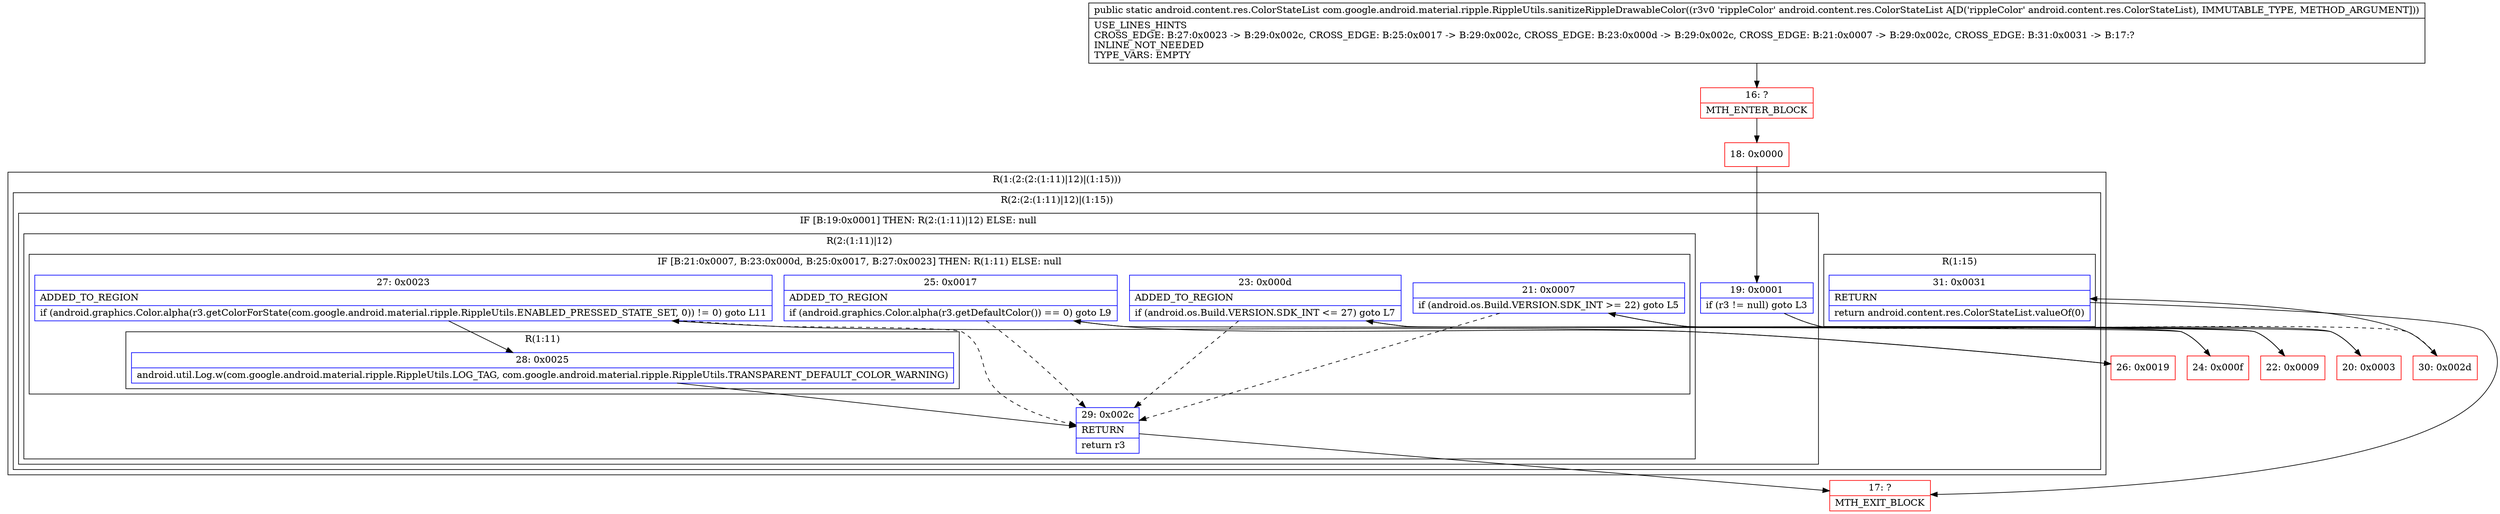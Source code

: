 digraph "CFG forcom.google.android.material.ripple.RippleUtils.sanitizeRippleDrawableColor(Landroid\/content\/res\/ColorStateList;)Landroid\/content\/res\/ColorStateList;" {
subgraph cluster_Region_650916018 {
label = "R(1:(2:(2:(1:11)|12)|(1:15)))";
node [shape=record,color=blue];
subgraph cluster_Region_600527880 {
label = "R(2:(2:(1:11)|12)|(1:15))";
node [shape=record,color=blue];
subgraph cluster_IfRegion_1889337507 {
label = "IF [B:19:0x0001] THEN: R(2:(1:11)|12) ELSE: null";
node [shape=record,color=blue];
Node_19 [shape=record,label="{19\:\ 0x0001|if (r3 != null) goto L3\l}"];
subgraph cluster_Region_842462924 {
label = "R(2:(1:11)|12)";
node [shape=record,color=blue];
subgraph cluster_IfRegion_1974995352 {
label = "IF [B:21:0x0007, B:23:0x000d, B:25:0x0017, B:27:0x0023] THEN: R(1:11) ELSE: null";
node [shape=record,color=blue];
Node_21 [shape=record,label="{21\:\ 0x0007|if (android.os.Build.VERSION.SDK_INT \>= 22) goto L5\l}"];
Node_23 [shape=record,label="{23\:\ 0x000d|ADDED_TO_REGION\l|if (android.os.Build.VERSION.SDK_INT \<= 27) goto L7\l}"];
Node_25 [shape=record,label="{25\:\ 0x0017|ADDED_TO_REGION\l|if (android.graphics.Color.alpha(r3.getDefaultColor()) == 0) goto L9\l}"];
Node_27 [shape=record,label="{27\:\ 0x0023|ADDED_TO_REGION\l|if (android.graphics.Color.alpha(r3.getColorForState(com.google.android.material.ripple.RippleUtils.ENABLED_PRESSED_STATE_SET, 0)) != 0) goto L11\l}"];
subgraph cluster_Region_204109875 {
label = "R(1:11)";
node [shape=record,color=blue];
Node_28 [shape=record,label="{28\:\ 0x0025|android.util.Log.w(com.google.android.material.ripple.RippleUtils.LOG_TAG, com.google.android.material.ripple.RippleUtils.TRANSPARENT_DEFAULT_COLOR_WARNING)\l}"];
}
}
Node_29 [shape=record,label="{29\:\ 0x002c|RETURN\l|return r3\l}"];
}
}
subgraph cluster_Region_346745101 {
label = "R(1:15)";
node [shape=record,color=blue];
Node_31 [shape=record,label="{31\:\ 0x0031|RETURN\l|return android.content.res.ColorStateList.valueOf(0)\l}"];
}
}
}
Node_16 [shape=record,color=red,label="{16\:\ ?|MTH_ENTER_BLOCK\l}"];
Node_18 [shape=record,color=red,label="{18\:\ 0x0000}"];
Node_20 [shape=record,color=red,label="{20\:\ 0x0003}"];
Node_22 [shape=record,color=red,label="{22\:\ 0x0009}"];
Node_24 [shape=record,color=red,label="{24\:\ 0x000f}"];
Node_26 [shape=record,color=red,label="{26\:\ 0x0019}"];
Node_17 [shape=record,color=red,label="{17\:\ ?|MTH_EXIT_BLOCK\l}"];
Node_30 [shape=record,color=red,label="{30\:\ 0x002d}"];
MethodNode[shape=record,label="{public static android.content.res.ColorStateList com.google.android.material.ripple.RippleUtils.sanitizeRippleDrawableColor((r3v0 'rippleColor' android.content.res.ColorStateList A[D('rippleColor' android.content.res.ColorStateList), IMMUTABLE_TYPE, METHOD_ARGUMENT]))  | USE_LINES_HINTS\lCROSS_EDGE: B:27:0x0023 \-\> B:29:0x002c, CROSS_EDGE: B:25:0x0017 \-\> B:29:0x002c, CROSS_EDGE: B:23:0x000d \-\> B:29:0x002c, CROSS_EDGE: B:21:0x0007 \-\> B:29:0x002c, CROSS_EDGE: B:31:0x0031 \-\> B:17:?\lINLINE_NOT_NEEDED\lTYPE_VARS: EMPTY\l}"];
MethodNode -> Node_16;Node_19 -> Node_20;
Node_19 -> Node_30[style=dashed];
Node_21 -> Node_22;
Node_21 -> Node_29[style=dashed];
Node_23 -> Node_24;
Node_23 -> Node_29[style=dashed];
Node_25 -> Node_26;
Node_25 -> Node_29[style=dashed];
Node_27 -> Node_28;
Node_27 -> Node_29[style=dashed];
Node_28 -> Node_29;
Node_29 -> Node_17;
Node_31 -> Node_17;
Node_16 -> Node_18;
Node_18 -> Node_19;
Node_20 -> Node_21;
Node_22 -> Node_23;
Node_24 -> Node_25;
Node_26 -> Node_27;
Node_30 -> Node_31;
}

